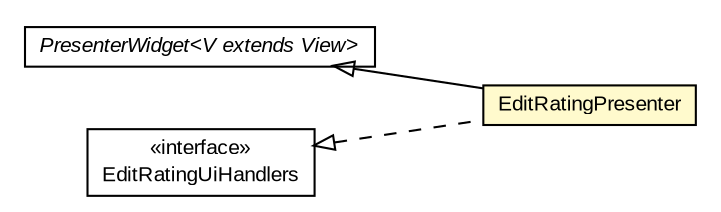 #!/usr/local/bin/dot
#
# Class diagram 
# Generated by UMLGraph version R5_6-24-gf6e263 (http://www.umlgraph.org/)
#

digraph G {
	edge [fontname="arial",fontsize=10,labelfontname="arial",labelfontsize=10];
	node [fontname="arial",fontsize=10,shape=plaintext];
	nodesep=0.25;
	ranksep=0.5;
	rankdir=LR;
	// com.gwtplatform.mvp.client.PresenterWidget<V extends com.gwtplatform.mvp.client.View>
	c245233 [label=<<table title="com.gwtplatform.mvp.client.PresenterWidget" border="0" cellborder="1" cellspacing="0" cellpadding="2" port="p" href="../../../../../mvp/client/PresenterWidget.html">
		<tr><td><table border="0" cellspacing="0" cellpadding="1">
<tr><td align="center" balign="center"><font face="arial italic"> PresenterWidget&lt;V extends View&gt; </font></td></tr>
		</table></td></tr>
		</table>>, URL="../../../../../mvp/client/PresenterWidget.html", fontname="arial", fontcolor="black", fontsize=10.0];
	// com.gwtplatform.carstore.client.application.rating.ui.EditRatingUiHandlers
	c245625 [label=<<table title="com.gwtplatform.carstore.client.application.rating.ui.EditRatingUiHandlers" border="0" cellborder="1" cellspacing="0" cellpadding="2" port="p" href="./EditRatingUiHandlers.html">
		<tr><td><table border="0" cellspacing="0" cellpadding="1">
<tr><td align="center" balign="center"> &#171;interface&#187; </td></tr>
<tr><td align="center" balign="center"> EditRatingUiHandlers </td></tr>
		</table></td></tr>
		</table>>, URL="./EditRatingUiHandlers.html", fontname="arial", fontcolor="black", fontsize=10.0];
	// com.gwtplatform.carstore.client.application.rating.ui.EditRatingPresenter
	c245626 [label=<<table title="com.gwtplatform.carstore.client.application.rating.ui.EditRatingPresenter" border="0" cellborder="1" cellspacing="0" cellpadding="2" port="p" bgcolor="lemonChiffon" href="./EditRatingPresenter.html">
		<tr><td><table border="0" cellspacing="0" cellpadding="1">
<tr><td align="center" balign="center"> EditRatingPresenter </td></tr>
		</table></td></tr>
		</table>>, URL="./EditRatingPresenter.html", fontname="arial", fontcolor="black", fontsize=10.0];
	//com.gwtplatform.carstore.client.application.rating.ui.EditRatingPresenter extends com.gwtplatform.mvp.client.PresenterWidget<com.gwtplatform.carstore.client.application.rating.ui.EditRatingPresenter.MyView>
	c245233:p -> c245626:p [dir=back,arrowtail=empty];
	//com.gwtplatform.carstore.client.application.rating.ui.EditRatingPresenter implements com.gwtplatform.carstore.client.application.rating.ui.EditRatingUiHandlers
	c245625:p -> c245626:p [dir=back,arrowtail=empty,style=dashed];
}

